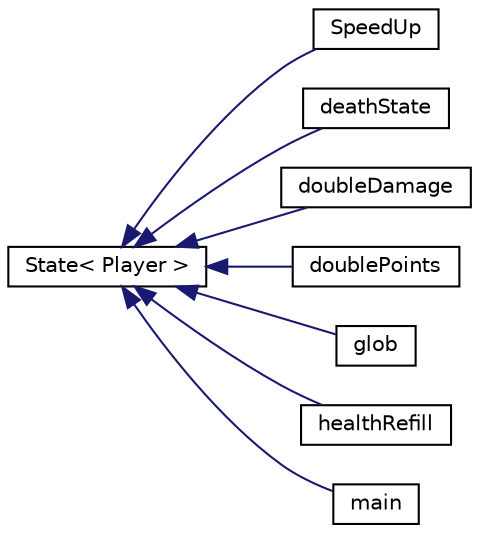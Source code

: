 digraph "Graphical Class Hierarchy"
{
 // LATEX_PDF_SIZE
  edge [fontname="Helvetica",fontsize="10",labelfontname="Helvetica",labelfontsize="10"];
  node [fontname="Helvetica",fontsize="10",shape=record];
  rankdir="LR";
  Node0 [label="State\< Player \>",height=0.2,width=0.4,color="black", fillcolor="white", style="filled",URL="$class_state.html",tooltip=" "];
  Node0 -> Node1 [dir="back",color="midnightblue",fontsize="10",style="solid",fontname="Helvetica"];
  Node1 [label="SpeedUp",height=0.2,width=0.4,color="black", fillcolor="white", style="filled",URL="$class_speed_up.html",tooltip="A derived class that inherits from the state class. Represents the SpeedUp state of the Player FSM."];
  Node0 -> Node2 [dir="back",color="midnightblue",fontsize="10",style="solid",fontname="Helvetica"];
  Node2 [label="deathState",height=0.2,width=0.4,color="black", fillcolor="white", style="filled",URL="$classdeath_state.html",tooltip=" "];
  Node0 -> Node3 [dir="back",color="midnightblue",fontsize="10",style="solid",fontname="Helvetica"];
  Node3 [label="doubleDamage",height=0.2,width=0.4,color="black", fillcolor="white", style="filled",URL="$classdouble_damage.html",tooltip="A derived class that inherits from the state class. Represents the doubleDamage state of the Player F..."];
  Node0 -> Node4 [dir="back",color="midnightblue",fontsize="10",style="solid",fontname="Helvetica"];
  Node4 [label="doublePoints",height=0.2,width=0.4,color="black", fillcolor="white", style="filled",URL="$classdouble_points.html",tooltip="A derived class that inherits from the state class. Represents the doublePoints state of the Player F..."];
  Node0 -> Node5 [dir="back",color="midnightblue",fontsize="10",style="solid",fontname="Helvetica"];
  Node5 [label="glob",height=0.2,width=0.4,color="black", fillcolor="white", style="filled",URL="$classglob.html",tooltip="A derived class that inherits from the state class. Represents the glob (global) state of the Player ..."];
  Node0 -> Node6 [dir="back",color="midnightblue",fontsize="10",style="solid",fontname="Helvetica"];
  Node6 [label="healthRefill",height=0.2,width=0.4,color="black", fillcolor="white", style="filled",URL="$classhealth_refill.html",tooltip="A derived class that inherits from the state class. Represents the healthRefill state of the Player F..."];
  Node0 -> Node7 [dir="back",color="midnightblue",fontsize="10",style="solid",fontname="Helvetica"];
  Node7 [label="main",height=0.2,width=0.4,color="black", fillcolor="white", style="filled",URL="$classmain.html",tooltip="A derived class that inherits from the state class. Represents the main state of the Player FSM."];
}
